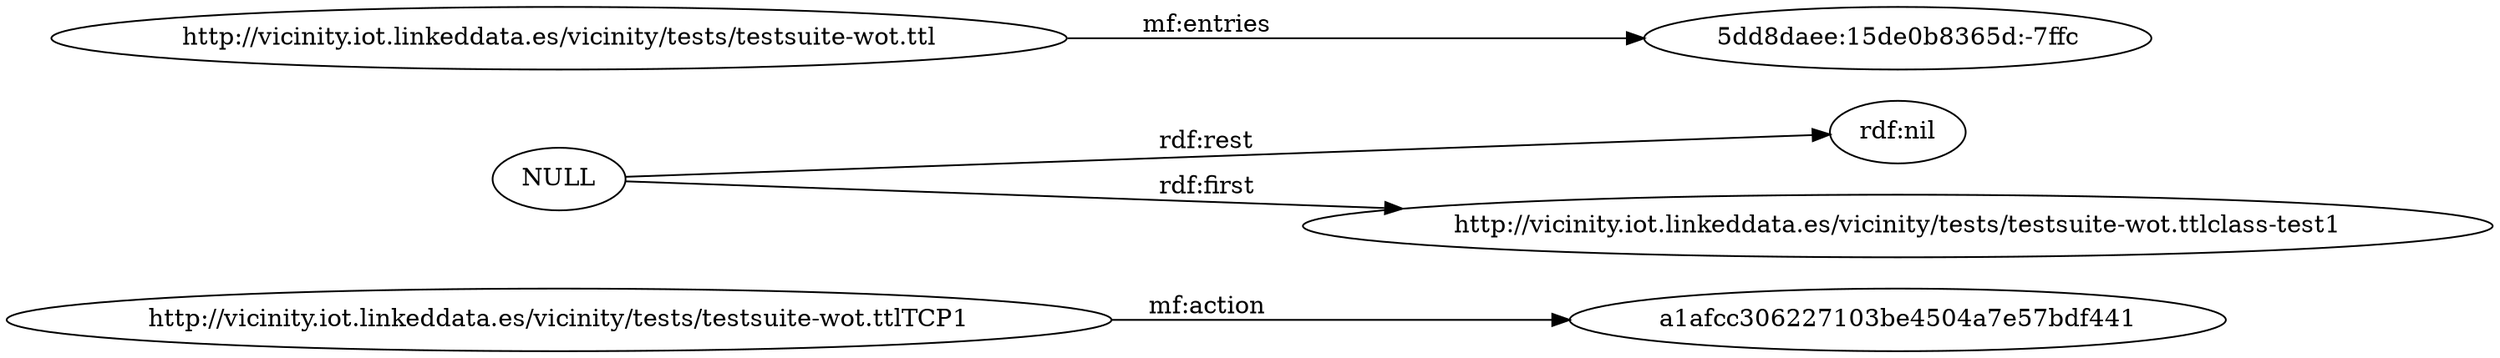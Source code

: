 digraph ar2dtool_diagram { 
rankdir=LR;
size="1501"
	"http://vicinity.iot.linkeddata.es/vicinity/tests/testsuite-wot.ttlTCP1" -> "a1afcc306227103be4504a7e57bdf441" [ label = "mf:action" ];
	"NULL" -> "rdf:nil" [ label = "rdf:rest" ];
	"NULL" -> "http://vicinity.iot.linkeddata.es/vicinity/tests/testsuite-wot.ttlclass-test1" [ label = "rdf:first" ];
	"http://vicinity.iot.linkeddata.es/vicinity/tests/testsuite-wot.ttl" -> "5dd8daee:15de0b8365d:-7ffc" [ label = "mf:entries" ];

}
